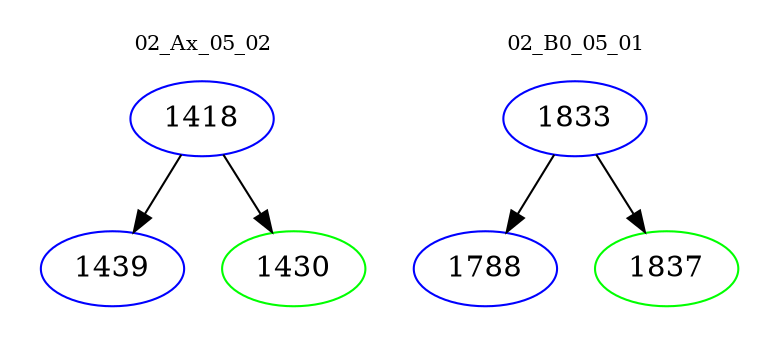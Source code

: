 digraph{
subgraph cluster_0 {
color = white
label = "02_Ax_05_02";
fontsize=10;
T0_1418 [label="1418", color="blue"]
T0_1418 -> T0_1439 [color="black"]
T0_1439 [label="1439", color="blue"]
T0_1418 -> T0_1430 [color="black"]
T0_1430 [label="1430", color="green"]
}
subgraph cluster_1 {
color = white
label = "02_B0_05_01";
fontsize=10;
T1_1833 [label="1833", color="blue"]
T1_1833 -> T1_1788 [color="black"]
T1_1788 [label="1788", color="blue"]
T1_1833 -> T1_1837 [color="black"]
T1_1837 [label="1837", color="green"]
}
}
